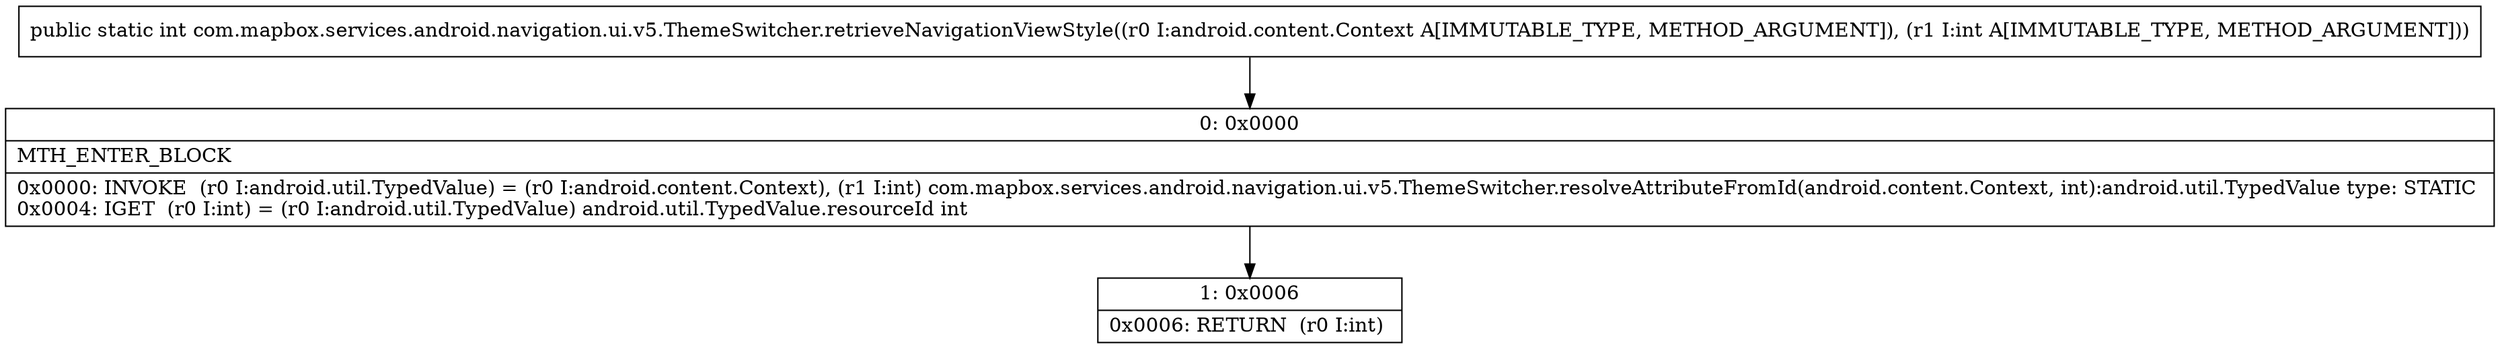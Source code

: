 digraph "CFG forcom.mapbox.services.android.navigation.ui.v5.ThemeSwitcher.retrieveNavigationViewStyle(Landroid\/content\/Context;I)I" {
Node_0 [shape=record,label="{0\:\ 0x0000|MTH_ENTER_BLOCK\l|0x0000: INVOKE  (r0 I:android.util.TypedValue) = (r0 I:android.content.Context), (r1 I:int) com.mapbox.services.android.navigation.ui.v5.ThemeSwitcher.resolveAttributeFromId(android.content.Context, int):android.util.TypedValue type: STATIC \l0x0004: IGET  (r0 I:int) = (r0 I:android.util.TypedValue) android.util.TypedValue.resourceId int \l}"];
Node_1 [shape=record,label="{1\:\ 0x0006|0x0006: RETURN  (r0 I:int) \l}"];
MethodNode[shape=record,label="{public static int com.mapbox.services.android.navigation.ui.v5.ThemeSwitcher.retrieveNavigationViewStyle((r0 I:android.content.Context A[IMMUTABLE_TYPE, METHOD_ARGUMENT]), (r1 I:int A[IMMUTABLE_TYPE, METHOD_ARGUMENT])) }"];
MethodNode -> Node_0;
Node_0 -> Node_1;
}

